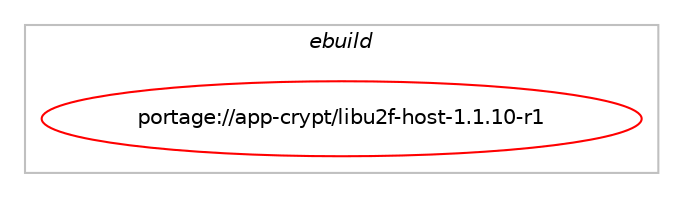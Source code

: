 digraph prolog {

# *************
# Graph options
# *************

newrank=true;
concentrate=true;
compound=true;
graph [rankdir=LR,fontname=Helvetica,fontsize=10,ranksep=1.5];#, ranksep=2.5, nodesep=0.2];
edge  [arrowhead=vee];
node  [fontname=Helvetica,fontsize=10];

# **********
# The ebuild
# **********

subgraph cluster_leftcol {
color=gray;
label=<<i>ebuild</i>>;
id [label="portage://app-crypt/libu2f-host-1.1.10-r1", color=red, width=4, href="../app-crypt/libu2f-host-1.1.10-r1.svg"];
}

# ****************
# The dependencies
# ****************

subgraph cluster_midcol {
color=gray;
label=<<i>dependencies</i>>;
subgraph cluster_compile {
fillcolor="#eeeeee";
style=filled;
label=<<i>compile</i>>;
# *** BEGIN UNKNOWN DEPENDENCY TYPE (TODO) ***
# id -> equal(package_dependency(portage://app-crypt/libu2f-host-1.1.10-r1,install,no,dev-libs,hidapi,none,[,,],[],[]))
# *** END UNKNOWN DEPENDENCY TYPE (TODO) ***

# *** BEGIN UNKNOWN DEPENDENCY TYPE (TODO) ***
# id -> equal(package_dependency(portage://app-crypt/libu2f-host-1.1.10-r1,install,no,dev-libs,json-c,none,[,,],any_same_slot,[]))
# *** END UNKNOWN DEPENDENCY TYPE (TODO) ***

}
subgraph cluster_compileandrun {
fillcolor="#eeeeee";
style=filled;
label=<<i>compile and run</i>>;
}
subgraph cluster_run {
fillcolor="#eeeeee";
style=filled;
label=<<i>run</i>>;
# *** BEGIN UNKNOWN DEPENDENCY TYPE (TODO) ***
# id -> equal(use_conditional_group(negative,systemd,portage://app-crypt/libu2f-host-1.1.10-r1,[package_dependency(portage://app-crypt/libu2f-host-1.1.10-r1,run,no,acct-group,plugdev,none,[,,],[],[])]))
# *** END UNKNOWN DEPENDENCY TYPE (TODO) ***

# *** BEGIN UNKNOWN DEPENDENCY TYPE (TODO) ***
# id -> equal(use_conditional_group(positive,systemd,portage://app-crypt/libu2f-host-1.1.10-r1,[package_dependency(portage://app-crypt/libu2f-host-1.1.10-r1,run,no,sys-apps,systemd,none,[,,],[],[use(enable(acl),none)])]))
# *** END UNKNOWN DEPENDENCY TYPE (TODO) ***

# *** BEGIN UNKNOWN DEPENDENCY TYPE (TODO) ***
# id -> equal(package_dependency(portage://app-crypt/libu2f-host-1.1.10-r1,run,no,dev-libs,hidapi,none,[,,],[],[]))
# *** END UNKNOWN DEPENDENCY TYPE (TODO) ***

# *** BEGIN UNKNOWN DEPENDENCY TYPE (TODO) ***
# id -> equal(package_dependency(portage://app-crypt/libu2f-host-1.1.10-r1,run,no,dev-libs,json-c,none,[,,],any_same_slot,[]))
# *** END UNKNOWN DEPENDENCY TYPE (TODO) ***

}
}

# **************
# The candidates
# **************

subgraph cluster_choices {
rank=same;
color=gray;
label=<<i>candidates</i>>;

}

}
